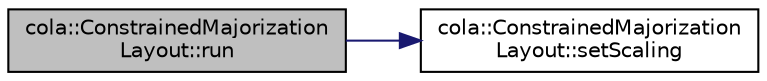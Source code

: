 digraph "cola::ConstrainedMajorizationLayout::run"
{
  edge [fontname="Helvetica",fontsize="10",labelfontname="Helvetica",labelfontsize="10"];
  node [fontname="Helvetica",fontsize="10",shape=record];
  rankdir="LR";
  Node5 [label="cola::ConstrainedMajorization\lLayout::run",height=0.2,width=0.4,color="black", fillcolor="grey75", style="filled", fontcolor="black"];
  Node5 -> Node6 [color="midnightblue",fontsize="10",style="solid",fontname="Helvetica"];
  Node6 [label="cola::ConstrainedMajorization\lLayout::setScaling",height=0.2,width=0.4,color="black", fillcolor="white", style="filled",URL="$classcola_1_1ConstrainedMajorizationLayout.html#aba9584230e6e831ab7b3630677eaa9b5"];
}
